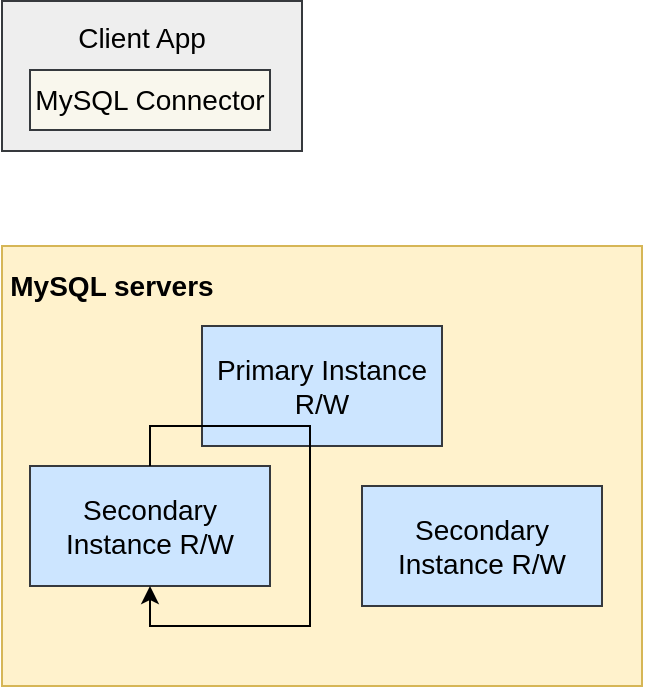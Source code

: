 <mxfile version="16.4.3" type="github">
  <diagram id="VaUf51YjUCa0fIEayT8e" name="Page-1">
    <mxGraphModel dx="1038" dy="571" grid="1" gridSize="10" guides="1" tooltips="1" connect="1" arrows="1" fold="1" page="1" pageScale="1" pageWidth="827" pageHeight="1169" math="0" shadow="0">
      <root>
        <mxCell id="0" />
        <mxCell id="1" parent="0" />
        <mxCell id="L6fdx846nfNxe40jnH0j-13" value="" style="rounded=0;whiteSpace=wrap;html=1;fontSize=14;fillColor=#eeeeee;strokeColor=#36393d;" vertex="1" parent="1">
          <mxGeometry x="150" y="237.5" width="150" height="75" as="geometry" />
        </mxCell>
        <mxCell id="L6fdx846nfNxe40jnH0j-6" value="" style="rounded=0;whiteSpace=wrap;html=1;fillColor=#fff2cc;strokeColor=#d6b656;align=left;" vertex="1" parent="1">
          <mxGeometry x="150" y="360" width="320" height="220" as="geometry" />
        </mxCell>
        <mxCell id="L6fdx846nfNxe40jnH0j-10" value="MySQL servers" style="text;html=1;strokeColor=none;fillColor=none;align=center;verticalAlign=middle;whiteSpace=wrap;rounded=0;fontStyle=1;fontSize=14;" vertex="1" parent="1">
          <mxGeometry x="150" y="360" width="110" height="40" as="geometry" />
        </mxCell>
        <mxCell id="L6fdx846nfNxe40jnH0j-12" value="MySQL Connector" style="rounded=0;whiteSpace=wrap;html=1;fontSize=14;fillColor=#f9f7ed;strokeColor=#36393d;" vertex="1" parent="1">
          <mxGeometry x="164" y="272" width="120" height="30" as="geometry" />
        </mxCell>
        <mxCell id="L6fdx846nfNxe40jnH0j-14" value="Client App" style="text;html=1;strokeColor=none;fillColor=none;align=center;verticalAlign=middle;whiteSpace=wrap;rounded=0;fontSize=14;" vertex="1" parent="1">
          <mxGeometry x="150" y="242" width="140" height="28" as="geometry" />
        </mxCell>
        <mxCell id="L6fdx846nfNxe40jnH0j-15" value="" style="rounded=0;whiteSpace=wrap;html=1;fontSize=14;" vertex="1" parent="1">
          <mxGeometry x="250" y="400" width="120" height="60" as="geometry" />
        </mxCell>
        <mxCell id="L6fdx846nfNxe40jnH0j-16" value="Primary Instance R/W" style="text;html=1;strokeColor=#36393d;fillColor=#cce5ff;align=center;verticalAlign=middle;whiteSpace=wrap;rounded=0;fontSize=14;" vertex="1" parent="1">
          <mxGeometry x="250" y="400" width="120" height="60" as="geometry" />
        </mxCell>
        <mxCell id="L6fdx846nfNxe40jnH0j-18" value="Secondary Instance R/W" style="text;html=1;strokeColor=#36393d;fillColor=#cce5ff;align=center;verticalAlign=middle;whiteSpace=wrap;rounded=0;fontSize=14;" vertex="1" parent="1">
          <mxGeometry x="164" y="470" width="120" height="60" as="geometry" />
        </mxCell>
        <mxCell id="L6fdx846nfNxe40jnH0j-19" style="edgeStyle=orthogonalEdgeStyle;rounded=0;orthogonalLoop=1;jettySize=auto;html=1;exitX=0.5;exitY=0;exitDx=0;exitDy=0;fontSize=14;" edge="1" parent="1" source="L6fdx846nfNxe40jnH0j-18" target="L6fdx846nfNxe40jnH0j-18">
          <mxGeometry relative="1" as="geometry" />
        </mxCell>
        <mxCell id="L6fdx846nfNxe40jnH0j-20" value="Secondary Instance R/W" style="text;html=1;strokeColor=#36393d;fillColor=#cce5ff;align=center;verticalAlign=middle;whiteSpace=wrap;rounded=0;fontSize=14;" vertex="1" parent="1">
          <mxGeometry x="330" y="480" width="120" height="60" as="geometry" />
        </mxCell>
      </root>
    </mxGraphModel>
  </diagram>
</mxfile>
